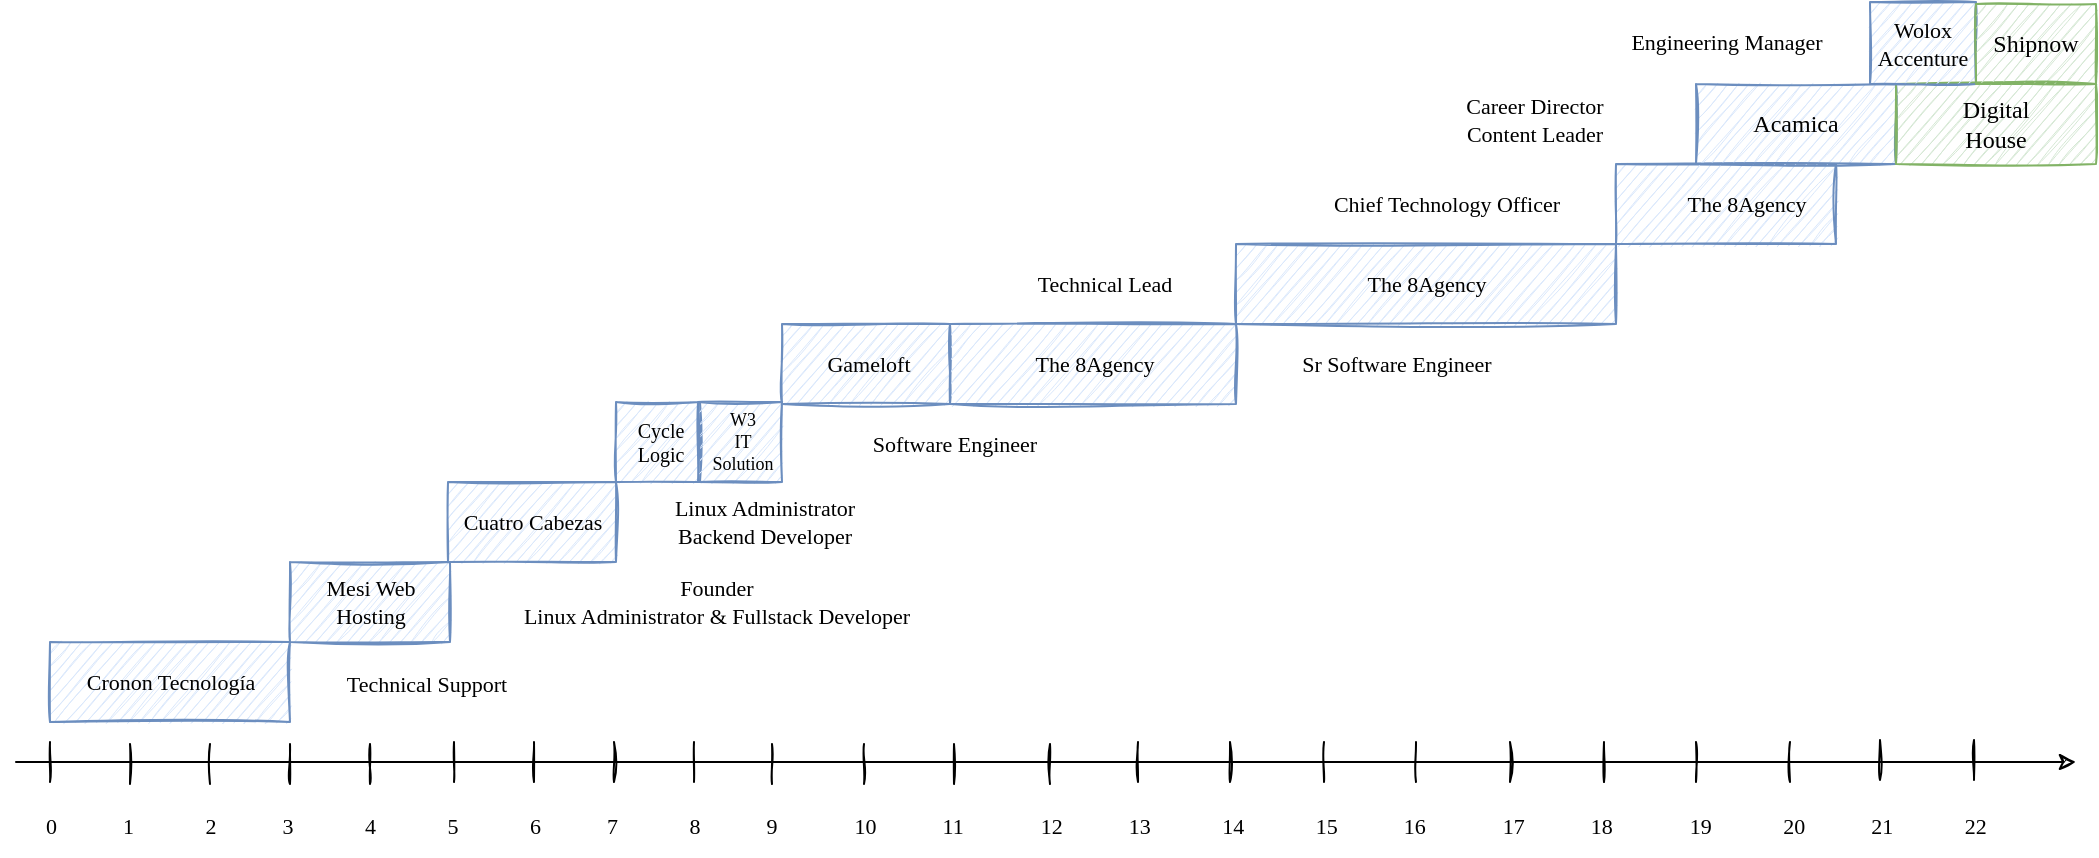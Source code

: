 <mxfile version="20.3.0" type="device"><diagram id="4o5sN7QMBN8KEex4jMlC" name="Page-1"><mxGraphModel dx="1348" dy="1905" grid="1" gridSize="10" guides="1" tooltips="1" connect="1" arrows="1" fold="1" page="1" pageScale="1" pageWidth="827" pageHeight="1169" math="0" shadow="0"><root><mxCell id="0"/><mxCell id="1" parent="0"/><mxCell id="p5aMhv1QMeqW4niWtKLq-1" value="" style="endArrow=classic;html=1;rounded=0;sketch=1;" parent="1" edge="1"><mxGeometry width="50" height="50" relative="1" as="geometry"><mxPoint x="40" y="360" as="sourcePoint"/><mxPoint x="1070" y="360" as="targetPoint"/></mxGeometry></mxCell><mxCell id="p5aMhv1QMeqW4niWtKLq-2" value="0&amp;nbsp; &amp;nbsp; &amp;nbsp; &amp;nbsp; &amp;nbsp; &amp;nbsp; 1&amp;nbsp; &amp;nbsp; &amp;nbsp; &amp;nbsp; &amp;nbsp; &amp;nbsp; &amp;nbsp;2&amp;nbsp; &amp;nbsp; &amp;nbsp; &amp;nbsp; &amp;nbsp; &amp;nbsp; 3&amp;nbsp; &amp;nbsp; &amp;nbsp; &amp;nbsp; &amp;nbsp; &amp;nbsp; &amp;nbsp;4&amp;nbsp; &amp;nbsp; &amp;nbsp; &amp;nbsp; &amp;nbsp; &amp;nbsp; &amp;nbsp;5&amp;nbsp; &amp;nbsp; &amp;nbsp; &amp;nbsp; &amp;nbsp; &amp;nbsp; &amp;nbsp;6&amp;nbsp; &amp;nbsp; &amp;nbsp; &amp;nbsp; &amp;nbsp; &amp;nbsp; 7&amp;nbsp; &amp;nbsp; &amp;nbsp; &amp;nbsp; &amp;nbsp; &amp;nbsp; &amp;nbsp;8&amp;nbsp; &amp;nbsp; &amp;nbsp; &amp;nbsp; &amp;nbsp; &amp;nbsp; 9&amp;nbsp; &amp;nbsp; &amp;nbsp; &amp;nbsp; &amp;nbsp; &amp;nbsp; &amp;nbsp; 10&amp;nbsp; &amp;nbsp; &amp;nbsp; &amp;nbsp; &amp;nbsp; &amp;nbsp; 11&amp;nbsp; &amp;nbsp; &amp;nbsp; &amp;nbsp; &amp;nbsp; &amp;nbsp; &amp;nbsp; 12&amp;nbsp; &amp;nbsp; &amp;nbsp; &amp;nbsp; &amp;nbsp; &amp;nbsp; 13&amp;nbsp; &amp;nbsp; &amp;nbsp; &amp;nbsp; &amp;nbsp; &amp;nbsp; &amp;nbsp;14&amp;nbsp; &amp;nbsp; &amp;nbsp; &amp;nbsp; &amp;nbsp; &amp;nbsp; &amp;nbsp;15&amp;nbsp; &amp;nbsp; &amp;nbsp; &amp;nbsp; &amp;nbsp; &amp;nbsp; 16&amp;nbsp; &amp;nbsp; &amp;nbsp; &amp;nbsp; &amp;nbsp; &amp;nbsp; &amp;nbsp; 17&amp;nbsp; &amp;nbsp; &amp;nbsp; &amp;nbsp; &amp;nbsp; &amp;nbsp; 18&amp;nbsp; &amp;nbsp; &amp;nbsp; &amp;nbsp; &amp;nbsp; &amp;nbsp; &amp;nbsp; 19&amp;nbsp; &amp;nbsp; &amp;nbsp; &amp;nbsp; &amp;nbsp; &amp;nbsp; &amp;nbsp;20&amp;nbsp; &amp;nbsp; &amp;nbsp; &amp;nbsp; &amp;nbsp; &amp;nbsp; 21&amp;nbsp; &amp;nbsp; &amp;nbsp; &amp;nbsp; &amp;nbsp; &amp;nbsp; &amp;nbsp;22" style="text;html=1;align=left;verticalAlign=middle;resizable=0;points=[];autosize=1;strokeColor=none;fillColor=none;fontFamily=Tahoma;spacing=2;fontSize=11;" parent="1" vertex="1"><mxGeometry x="53" y="377" width="990" height="30" as="geometry"/></mxCell><mxCell id="p5aMhv1QMeqW4niWtKLq-4" value="" style="rounded=0;whiteSpace=wrap;html=1;imageAspect=1;portConstraintRotation=0;shadow=0;sketch=1;fillStyle=hachure;fillColor=#dae8fc;strokeColor=#6c8ebf;" parent="1" vertex="1"><mxGeometry x="57" y="300" width="120" height="40" as="geometry"/></mxCell><mxCell id="p5aMhv1QMeqW4niWtKLq-5" value="" style="endArrow=none;html=1;rounded=0;sketch=1;" parent="1" edge="1"><mxGeometry width="50" height="50" relative="1" as="geometry"><mxPoint x="97" y="371" as="sourcePoint"/><mxPoint x="97" y="351" as="targetPoint"/></mxGeometry></mxCell><mxCell id="p5aMhv1QMeqW4niWtKLq-6" value="" style="endArrow=none;html=1;rounded=0;sketch=1;" parent="1" edge="1"><mxGeometry width="50" height="50" relative="1" as="geometry"><mxPoint x="137" y="371" as="sourcePoint"/><mxPoint x="137" y="351" as="targetPoint"/></mxGeometry></mxCell><mxCell id="p5aMhv1QMeqW4niWtKLq-7" value="" style="endArrow=none;html=1;rounded=0;sketch=1;" parent="1" edge="1"><mxGeometry width="50" height="50" relative="1" as="geometry"><mxPoint x="177" y="371" as="sourcePoint"/><mxPoint x="177" y="351" as="targetPoint"/></mxGeometry></mxCell><mxCell id="p5aMhv1QMeqW4niWtKLq-8" value="" style="endArrow=none;html=1;rounded=0;sketch=1;" parent="1" edge="1"><mxGeometry width="50" height="50" relative="1" as="geometry"><mxPoint x="217" y="371" as="sourcePoint"/><mxPoint x="217" y="351" as="targetPoint"/></mxGeometry></mxCell><mxCell id="p5aMhv1QMeqW4niWtKLq-9" value="" style="endArrow=none;html=1;rounded=0;sketch=1;" parent="1" edge="1"><mxGeometry width="50" height="50" relative="1" as="geometry"><mxPoint x="259" y="370" as="sourcePoint"/><mxPoint x="259" y="350" as="targetPoint"/></mxGeometry></mxCell><mxCell id="p5aMhv1QMeqW4niWtKLq-10" value="" style="endArrow=none;html=1;rounded=0;sketch=1;" parent="1" edge="1"><mxGeometry width="50" height="50" relative="1" as="geometry"><mxPoint x="299" y="370" as="sourcePoint"/><mxPoint x="299" y="350" as="targetPoint"/></mxGeometry></mxCell><mxCell id="p5aMhv1QMeqW4niWtKLq-11" value="" style="endArrow=none;html=1;rounded=0;sketch=1;" parent="1" edge="1"><mxGeometry width="50" height="50" relative="1" as="geometry"><mxPoint x="339" y="370" as="sourcePoint"/><mxPoint x="339" y="350" as="targetPoint"/></mxGeometry></mxCell><mxCell id="p5aMhv1QMeqW4niWtKLq-12" value="" style="endArrow=none;html=1;rounded=0;sketch=1;" parent="1" edge="1"><mxGeometry width="50" height="50" relative="1" as="geometry"><mxPoint x="379" y="370" as="sourcePoint"/><mxPoint x="379" y="350" as="targetPoint"/></mxGeometry></mxCell><mxCell id="p5aMhv1QMeqW4niWtKLq-13" value="" style="endArrow=none;html=1;rounded=0;sketch=1;" parent="1" edge="1"><mxGeometry width="50" height="50" relative="1" as="geometry"><mxPoint x="418" y="371" as="sourcePoint"/><mxPoint x="418" y="351" as="targetPoint"/></mxGeometry></mxCell><mxCell id="p5aMhv1QMeqW4niWtKLq-14" value="" style="endArrow=none;html=1;rounded=0;sketch=1;" parent="1" edge="1"><mxGeometry width="50" height="50" relative="1" as="geometry"><mxPoint x="464" y="371" as="sourcePoint"/><mxPoint x="464" y="351" as="targetPoint"/></mxGeometry></mxCell><mxCell id="p5aMhv1QMeqW4niWtKLq-15" value="" style="endArrow=none;html=1;rounded=0;sketch=1;" parent="1" edge="1"><mxGeometry width="50" height="50" relative="1" as="geometry"><mxPoint x="509" y="371" as="sourcePoint"/><mxPoint x="509" y="351" as="targetPoint"/></mxGeometry></mxCell><mxCell id="p5aMhv1QMeqW4niWtKLq-16" value="" style="endArrow=none;html=1;rounded=0;sketch=1;" parent="1" edge="1"><mxGeometry width="50" height="50" relative="1" as="geometry"><mxPoint x="557" y="371" as="sourcePoint"/><mxPoint x="557" y="351" as="targetPoint"/></mxGeometry></mxCell><mxCell id="p5aMhv1QMeqW4niWtKLq-17" value="" style="endArrow=none;html=1;rounded=0;sketch=1;" parent="1" edge="1"><mxGeometry width="50" height="50" relative="1" as="geometry"><mxPoint x="601" y="370" as="sourcePoint"/><mxPoint x="601" y="350" as="targetPoint"/></mxGeometry></mxCell><mxCell id="p5aMhv1QMeqW4niWtKLq-18" value="" style="endArrow=none;html=1;rounded=0;sketch=1;" parent="1" edge="1"><mxGeometry width="50" height="50" relative="1" as="geometry"><mxPoint x="647" y="370" as="sourcePoint"/><mxPoint x="647" y="350" as="targetPoint"/></mxGeometry></mxCell><mxCell id="p5aMhv1QMeqW4niWtKLq-19" value="" style="endArrow=none;html=1;rounded=0;sketch=1;" parent="1" edge="1"><mxGeometry width="50" height="50" relative="1" as="geometry"><mxPoint x="694" y="370" as="sourcePoint"/><mxPoint x="694" y="350" as="targetPoint"/></mxGeometry></mxCell><mxCell id="p5aMhv1QMeqW4niWtKLq-20" value="" style="endArrow=none;html=1;rounded=0;sketch=1;" parent="1" edge="1"><mxGeometry width="50" height="50" relative="1" as="geometry"><mxPoint x="740" y="370" as="sourcePoint"/><mxPoint x="740" y="350" as="targetPoint"/></mxGeometry></mxCell><mxCell id="p5aMhv1QMeqW4niWtKLq-21" value="" style="endArrow=none;html=1;rounded=0;sketch=1;" parent="1" edge="1"><mxGeometry width="50" height="50" relative="1" as="geometry"><mxPoint x="787" y="370" as="sourcePoint"/><mxPoint x="787" y="350" as="targetPoint"/></mxGeometry></mxCell><mxCell id="p5aMhv1QMeqW4niWtKLq-22" value="" style="endArrow=none;html=1;rounded=0;sketch=1;" parent="1" edge="1"><mxGeometry width="50" height="50" relative="1" as="geometry"><mxPoint x="834" y="370" as="sourcePoint"/><mxPoint x="834" y="350" as="targetPoint"/></mxGeometry></mxCell><mxCell id="p5aMhv1QMeqW4niWtKLq-23" value="" style="endArrow=none;html=1;rounded=0;sketch=1;" parent="1" edge="1"><mxGeometry width="50" height="50" relative="1" as="geometry"><mxPoint x="880" y="370" as="sourcePoint"/><mxPoint x="880" y="350" as="targetPoint"/></mxGeometry></mxCell><mxCell id="p5aMhv1QMeqW4niWtKLq-24" value="" style="endArrow=none;html=1;rounded=0;sketch=1;" parent="1" edge="1"><mxGeometry width="50" height="50" relative="1" as="geometry"><mxPoint x="927" y="370" as="sourcePoint"/><mxPoint x="927" y="350" as="targetPoint"/></mxGeometry></mxCell><mxCell id="p5aMhv1QMeqW4niWtKLq-25" value="" style="endArrow=none;html=1;rounded=0;sketch=1;" parent="1" edge="1"><mxGeometry width="50" height="50" relative="1" as="geometry"><mxPoint x="972" y="369" as="sourcePoint"/><mxPoint x="972" y="349" as="targetPoint"/></mxGeometry></mxCell><mxCell id="p5aMhv1QMeqW4niWtKLq-26" value="" style="endArrow=none;html=1;rounded=0;sketch=1;" parent="1" edge="1"><mxGeometry width="50" height="50" relative="1" as="geometry"><mxPoint x="1019" y="369" as="sourcePoint"/><mxPoint x="1019" y="349" as="targetPoint"/></mxGeometry></mxCell><mxCell id="p5aMhv1QMeqW4niWtKLq-30" value="Technical Support" style="text;html=1;align=center;verticalAlign=middle;resizable=0;points=[];autosize=1;strokeColor=none;fillColor=none;fontFamily=Comic Sans MS;spacing=2;fontSize=11;" parent="1" vertex="1"><mxGeometry x="190" y="311" width="110" height="20" as="geometry"/></mxCell><mxCell id="p5aMhv1QMeqW4niWtKLq-31" value="" style="rounded=0;whiteSpace=wrap;html=1;imageAspect=1;portConstraintRotation=0;shadow=0;sketch=1;fillStyle=hachure;fillColor=#dae8fc;strokeColor=#6c8ebf;" parent="1" vertex="1"><mxGeometry x="177" y="260" width="80" height="40" as="geometry"/></mxCell><mxCell id="p5aMhv1QMeqW4niWtKLq-32" value="" style="endArrow=none;html=1;rounded=0;sketch=1;" parent="1" edge="1"><mxGeometry width="50" height="50" relative="1" as="geometry"><mxPoint x="57" y="370" as="sourcePoint"/><mxPoint x="57" y="350" as="targetPoint"/></mxGeometry></mxCell><mxCell id="p5aMhv1QMeqW4niWtKLq-33" value="Founder&lt;br&gt;Linux Administrator &amp;amp; Fullstack Developer" style="text;html=1;align=center;verticalAlign=middle;resizable=0;points=[];autosize=1;strokeColor=none;fillColor=none;fontFamily=Comic Sans MS;spacing=2;fontSize=11;" parent="1" vertex="1"><mxGeometry x="270" y="260" width="240" height="40" as="geometry"/></mxCell><mxCell id="p5aMhv1QMeqW4niWtKLq-34" value="Cronon Tecnología" style="text;html=1;align=center;verticalAlign=middle;resizable=0;points=[];autosize=1;strokeColor=none;fillColor=none;fontFamily=Comic Sans MS;spacing=2;fontSize=11;" parent="1" vertex="1"><mxGeometry x="62" y="310" width="110" height="20" as="geometry"/></mxCell><mxCell id="p5aMhv1QMeqW4niWtKLq-35" value="Mesi Web&lt;br&gt;Hosting" style="text;html=1;align=center;verticalAlign=middle;resizable=0;points=[];autosize=1;strokeColor=none;fillColor=none;fontFamily=Comic Sans MS;spacing=2;fontSize=11;" parent="1" vertex="1"><mxGeometry x="182" y="260" width="70" height="40" as="geometry"/></mxCell><mxCell id="p5aMhv1QMeqW4niWtKLq-38" value="" style="rounded=0;whiteSpace=wrap;html=1;imageAspect=1;portConstraintRotation=0;shadow=0;sketch=1;fillStyle=hachure;fillColor=#dae8fc;strokeColor=#6c8ebf;" parent="1" vertex="1"><mxGeometry x="256" y="220" width="84" height="40" as="geometry"/></mxCell><mxCell id="p5aMhv1QMeqW4niWtKLq-39" value="Cuatro Cabezas" style="text;html=1;align=center;verticalAlign=middle;resizable=0;points=[];autosize=1;strokeColor=none;fillColor=none;fontFamily=Comic Sans MS;spacing=2;fontSize=11;" parent="1" vertex="1"><mxGeometry x="248" y="230" width="100" height="20" as="geometry"/></mxCell><mxCell id="p5aMhv1QMeqW4niWtKLq-40" value="" style="rounded=0;whiteSpace=wrap;html=1;imageAspect=1;portConstraintRotation=0;shadow=0;sketch=1;fillStyle=hachure;fillColor=#dae8fc;strokeColor=#6c8ebf;" parent="1" vertex="1"><mxGeometry x="340" y="180" width="42" height="40" as="geometry"/></mxCell><mxCell id="p5aMhv1QMeqW4niWtKLq-41" value="Cycle&lt;br style=&quot;font-size: 10px;&quot;&gt;Logic" style="text;html=1;align=center;verticalAlign=middle;resizable=0;points=[];autosize=1;strokeColor=none;fillColor=none;fontFamily=Comic Sans MS;spacing=2;fontSize=10;" parent="1" vertex="1"><mxGeometry x="342" y="185" width="40" height="30" as="geometry"/></mxCell><mxCell id="p5aMhv1QMeqW4niWtKLq-44" value="" style="rounded=0;whiteSpace=wrap;html=1;imageAspect=1;portConstraintRotation=0;shadow=0;sketch=1;fillStyle=hachure;fillColor=#dae8fc;strokeColor=#6c8ebf;" parent="1" vertex="1"><mxGeometry x="381" y="180" width="42" height="40" as="geometry"/></mxCell><mxCell id="p5aMhv1QMeqW4niWtKLq-45" value="W3&lt;br&gt;IT&lt;br&gt;Solution" style="text;html=1;align=center;verticalAlign=middle;resizable=0;points=[];autosize=1;strokeColor=none;fillColor=none;fontFamily=Comic Sans MS;spacing=2;fontSize=9;" parent="1" vertex="1"><mxGeometry x="378" y="180" width="50" height="40" as="geometry"/></mxCell><mxCell id="p5aMhv1QMeqW4niWtKLq-46" value="Linux Administrator&lt;br&gt;Backend Developer" style="text;html=1;align=center;verticalAlign=middle;resizable=0;points=[];autosize=1;strokeColor=none;fillColor=none;fontFamily=Comic Sans MS;spacing=2;fontSize=11;" parent="1" vertex="1"><mxGeometry x="354" y="220" width="120" height="40" as="geometry"/></mxCell><mxCell id="p5aMhv1QMeqW4niWtKLq-48" value="" style="rounded=0;whiteSpace=wrap;html=1;imageAspect=1;portConstraintRotation=0;shadow=0;sketch=1;fillStyle=hachure;fillColor=#dae8fc;strokeColor=#6c8ebf;" parent="1" vertex="1"><mxGeometry x="423" y="141" width="84" height="40" as="geometry"/></mxCell><mxCell id="p5aMhv1QMeqW4niWtKLq-49" value="Gameloft" style="text;html=1;align=center;verticalAlign=middle;resizable=0;points=[];autosize=1;strokeColor=none;fillColor=none;fontFamily=Comic Sans MS;spacing=2;fontSize=11;" parent="1" vertex="1"><mxGeometry x="431" y="151" width="70" height="20" as="geometry"/></mxCell><mxCell id="p5aMhv1QMeqW4niWtKLq-50" value="" style="rounded=0;whiteSpace=wrap;html=1;imageAspect=1;portConstraintRotation=0;shadow=0;sketch=1;fillStyle=hachure;fillColor=#dae8fc;strokeColor=#6c8ebf;" parent="1" vertex="1"><mxGeometry x="507" y="141" width="143" height="40" as="geometry"/></mxCell><mxCell id="p5aMhv1QMeqW4niWtKLq-51" value="The 8Agency" style="text;html=1;align=center;verticalAlign=middle;resizable=0;points=[];autosize=1;strokeColor=none;fillColor=none;fontFamily=Comic Sans MS;spacing=2;fontSize=11;" parent="1" vertex="1"><mxGeometry x="533.5" y="151" width="90" height="20" as="geometry"/></mxCell><mxCell id="p5aMhv1QMeqW4niWtKLq-52" value="Software Engineer" style="text;html=1;align=center;verticalAlign=middle;resizable=0;points=[];autosize=1;strokeColor=none;fillColor=none;fontFamily=Comic Sans MS;spacing=2;fontSize=11;" parent="1" vertex="1"><mxGeometry x="449" y="191" width="120" height="20" as="geometry"/></mxCell><mxCell id="p5aMhv1QMeqW4niWtKLq-53" value="Sr Software Engineer" style="text;html=1;align=center;verticalAlign=middle;resizable=0;points=[];autosize=1;strokeColor=none;fillColor=none;fontFamily=Comic Sans MS;spacing=2;fontSize=11;" parent="1" vertex="1"><mxGeometry x="665" y="151" width="130" height="20" as="geometry"/></mxCell><mxCell id="p5aMhv1QMeqW4niWtKLq-54" value="" style="rounded=0;whiteSpace=wrap;html=1;imageAspect=1;portConstraintRotation=0;shadow=0;sketch=1;fillStyle=hachure;fillColor=#dae8fc;strokeColor=#6c8ebf;" parent="1" vertex="1"><mxGeometry x="650" y="101" width="190" height="40" as="geometry"/></mxCell><mxCell id="p5aMhv1QMeqW4niWtKLq-55" value="The 8Agency" style="text;html=1;align=center;verticalAlign=middle;resizable=0;points=[];autosize=1;strokeColor=none;fillColor=none;fontFamily=Comic Sans MS;spacing=2;fontSize=11;" parent="1" vertex="1"><mxGeometry x="700" y="111" width="90" height="20" as="geometry"/></mxCell><mxCell id="p5aMhv1QMeqW4niWtKLq-56" value="Technical Lead" style="text;html=1;align=center;verticalAlign=middle;resizable=0;points=[];autosize=1;strokeColor=none;fillColor=none;fontFamily=Comic Sans MS;spacing=2;fontSize=11;" parent="1" vertex="1"><mxGeometry x="533.5" y="111" width="100" height="20" as="geometry"/></mxCell><mxCell id="p5aMhv1QMeqW4niWtKLq-58" value="" style="rounded=0;whiteSpace=wrap;html=1;imageAspect=1;portConstraintRotation=0;shadow=0;sketch=1;fillStyle=hachure;fillColor=#dae8fc;strokeColor=#6c8ebf;" parent="1" vertex="1"><mxGeometry x="840" y="61" width="110" height="40" as="geometry"/></mxCell><mxCell id="p5aMhv1QMeqW4niWtKLq-59" value="The 8Agency" style="text;html=1;align=center;verticalAlign=middle;resizable=0;points=[];autosize=1;strokeColor=none;fillColor=none;fontFamily=Comic Sans MS;spacing=2;fontSize=11;" parent="1" vertex="1"><mxGeometry x="860" y="71" width="90" height="20" as="geometry"/></mxCell><mxCell id="p5aMhv1QMeqW4niWtKLq-60" value="Chief Technology Officer" style="text;html=1;align=center;verticalAlign=middle;resizable=0;points=[];autosize=1;strokeColor=none;fillColor=none;fontFamily=Comic Sans MS;spacing=2;fontSize=11;" parent="1" vertex="1"><mxGeometry x="680" y="71" width="150" height="20" as="geometry"/></mxCell><mxCell id="p5aMhv1QMeqW4niWtKLq-61" value="Acamica" style="rounded=0;whiteSpace=wrap;html=1;imageAspect=1;portConstraintRotation=0;shadow=0;sketch=1;fillStyle=hachure;fillColor=#dae8fc;strokeColor=#6c8ebf;fontFamily=Comic Sans MS;" parent="1" vertex="1"><mxGeometry x="880" y="21" width="100" height="40" as="geometry"/></mxCell><mxCell id="p5aMhv1QMeqW4niWtKLq-62" value="Digital&lt;br&gt;House" style="rounded=0;whiteSpace=wrap;html=1;imageAspect=1;portConstraintRotation=0;shadow=0;sketch=1;fillStyle=hachure;fillColor=#d5e8d4;strokeColor=#82b366;fontFamily=Comic Sans MS;" parent="1" vertex="1"><mxGeometry x="980" y="21" width="100" height="40" as="geometry"/></mxCell><mxCell id="p5aMhv1QMeqW4niWtKLq-66" value="Career Director&lt;br&gt;Content Leader" style="text;html=1;align=center;verticalAlign=middle;resizable=0;points=[];autosize=1;strokeColor=none;fillColor=none;fontFamily=Comic Sans MS;spacing=2;fontSize=11;" parent="1" vertex="1"><mxGeometry x="749" y="19" width="100" height="40" as="geometry"/></mxCell><mxCell id="p5aMhv1QMeqW4niWtKLq-67" value="Engineering Manager" style="text;html=1;align=center;verticalAlign=middle;resizable=0;points=[];autosize=1;strokeColor=none;fillColor=none;fontFamily=Comic Sans MS;spacing=2;fontSize=11;" parent="1" vertex="1"><mxGeometry x="830" y="-10" width="130" height="20" as="geometry"/></mxCell><mxCell id="An2VsPpJy_R5v1k-F3XG-1" value="&lt;div style=&quot;font-size: 11px;&quot;&gt;Wolox&lt;/div&gt;&lt;div style=&quot;font-size: 11px;&quot;&gt;Accenture&lt;/div&gt;" style="rounded=0;whiteSpace=wrap;html=1;imageAspect=1;portConstraintRotation=0;shadow=0;sketch=1;fillStyle=hachure;fillColor=#dae8fc;strokeColor=#6c8ebf;fontSize=11;fontFamily=Comic Sans MS;" vertex="1" parent="1"><mxGeometry x="967" y="-20" width="53" height="41" as="geometry"/></mxCell><mxCell id="An2VsPpJy_R5v1k-F3XG-2" value="Shipnow" style="rounded=0;whiteSpace=wrap;html=1;imageAspect=1;portConstraintRotation=0;shadow=0;sketch=1;fillStyle=hachure;fillColor=#d5e8d4;strokeColor=#82b366;fontFamily=Comic Sans MS;" vertex="1" parent="1"><mxGeometry x="1020" y="-19" width="60" height="40" as="geometry"/></mxCell></root></mxGraphModel></diagram></mxfile>